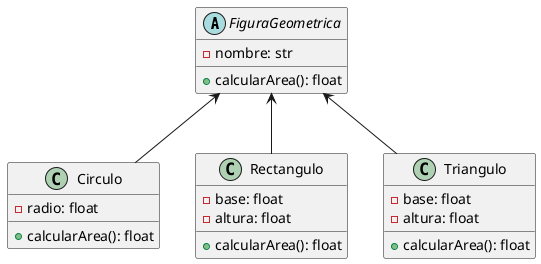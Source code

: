 @startuml Figuras

abstract class FiguraGeometrica {
    - nombre: str
    + calcularArea(): float
}

class Circulo {
    - radio: float
    + calcularArea(): float
}

class Rectangulo {
    - base: float
    - altura: float
    + calcularArea(): float
}

class Triangulo {
    - base: float
    - altura: float
    + calcularArea(): float
}

FiguraGeometrica <-- Circulo
FiguraGeometrica <-- Rectangulo
FiguraGeometrica <-- Triangulo
@enduml
